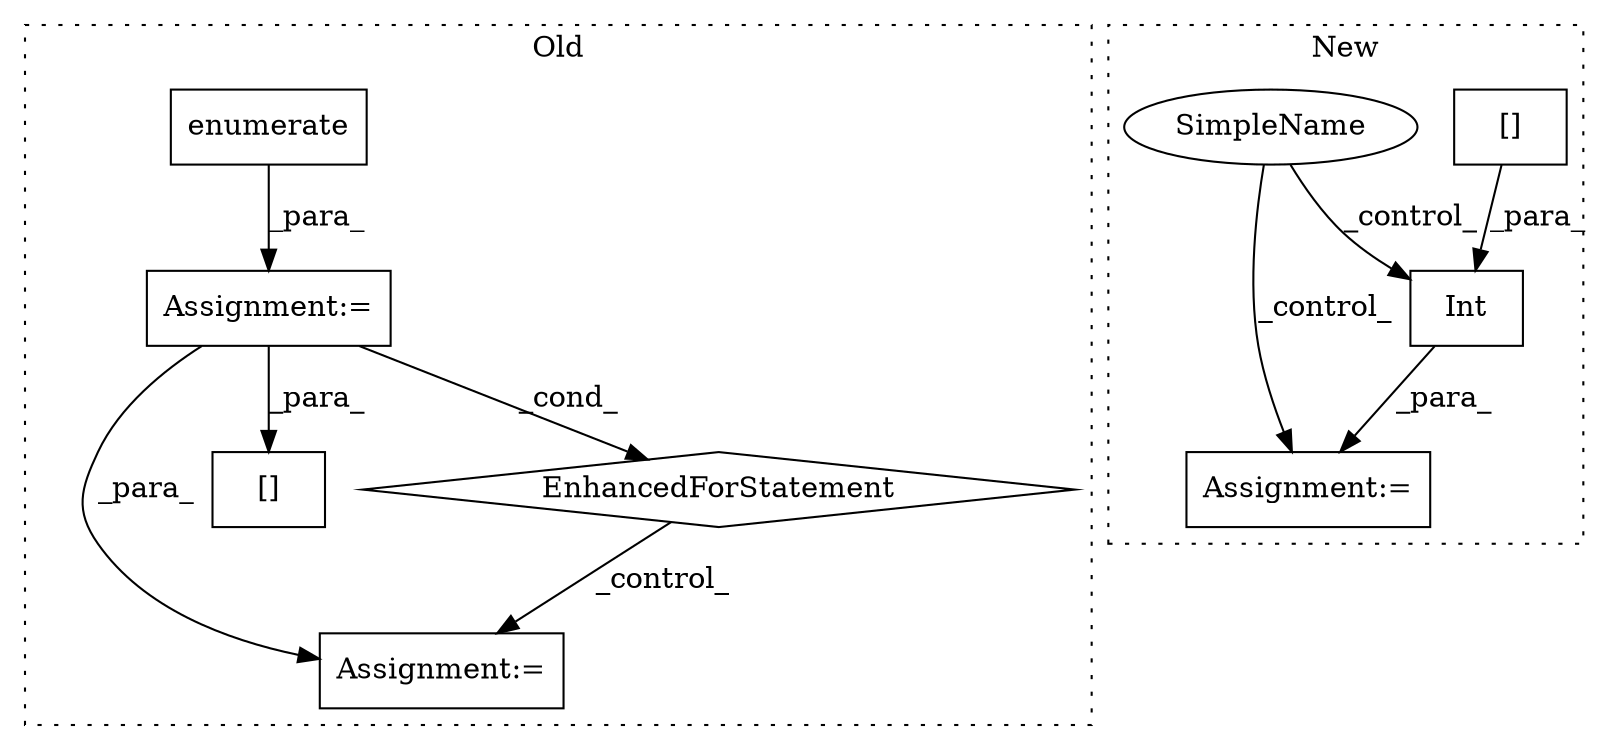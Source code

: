digraph G {
subgraph cluster0 {
1 [label="enumerate" a="32" s="10914,10930" l="10,1" shape="box"];
4 [label="Assignment:=" a="7" s="10952" l="1" shape="box"];
5 [label="[]" a="2" s="10971,10999" l="14,1" shape="box"];
6 [label="EnhancedForStatement" a="70" s="10822,10931" l="81,2" shape="diamond"];
7 [label="Assignment:=" a="7" s="10822,10931" l="81,2" shape="box"];
label = "Old";
style="dotted";
}
subgraph cluster1 {
2 [label="Int" a="32" s="10859,10897" l="4,1" shape="box"];
3 [label="Assignment:=" a="7" s="10857" l="1" shape="box"];
8 [label="[]" a="2" s="10863,10896" l="16,1" shape="box"];
9 [label="SimpleName" a="42" s="" l="" shape="ellipse"];
label = "New";
style="dotted";
}
1 -> 7 [label="_para_"];
2 -> 3 [label="_para_"];
6 -> 4 [label="_control_"];
7 -> 5 [label="_para_"];
7 -> 6 [label="_cond_"];
7 -> 4 [label="_para_"];
8 -> 2 [label="_para_"];
9 -> 3 [label="_control_"];
9 -> 2 [label="_control_"];
}